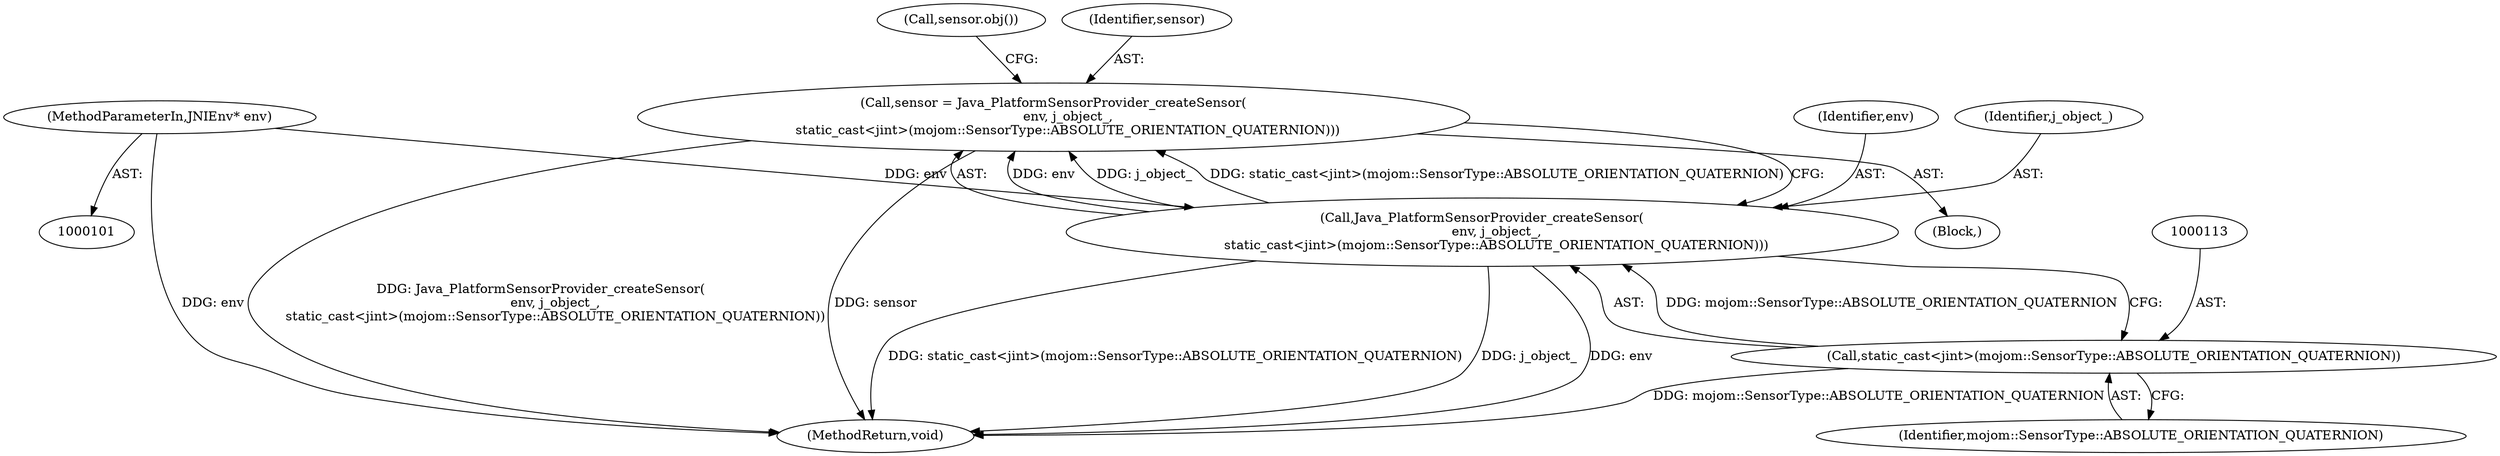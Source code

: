 digraph "0_Chrome_c0c8978849ac57e4ecd613ddc8ff7852a2054734_16@API" {
"1000107" [label="(Call,sensor = Java_PlatformSensorProvider_createSensor(\n       env, j_object_,\n       static_cast<jint>(mojom::SensorType::ABSOLUTE_ORIENTATION_QUATERNION)))"];
"1000109" [label="(Call,Java_PlatformSensorProvider_createSensor(\n       env, j_object_,\n       static_cast<jint>(mojom::SensorType::ABSOLUTE_ORIENTATION_QUATERNION)))"];
"1000102" [label="(MethodParameterIn,JNIEnv* env)"];
"1000112" [label="(Call,static_cast<jint>(mojom::SensorType::ABSOLUTE_ORIENTATION_QUATERNION))"];
"1000110" [label="(Identifier,env)"];
"1000114" [label="(Identifier,mojom::SensorType::ABSOLUTE_ORIENTATION_QUATERNION)"];
"1000150" [label="(MethodReturn,void)"];
"1000112" [label="(Call,static_cast<jint>(mojom::SensorType::ABSOLUTE_ORIENTATION_QUATERNION))"];
"1000109" [label="(Call,Java_PlatformSensorProvider_createSensor(\n       env, j_object_,\n       static_cast<jint>(mojom::SensorType::ABSOLUTE_ORIENTATION_QUATERNION)))"];
"1000116" [label="(Call,sensor.obj())"];
"1000108" [label="(Identifier,sensor)"];
"1000107" [label="(Call,sensor = Java_PlatformSensorProvider_createSensor(\n       env, j_object_,\n       static_cast<jint>(mojom::SensorType::ABSOLUTE_ORIENTATION_QUATERNION)))"];
"1000105" [label="(Block,)"];
"1000111" [label="(Identifier,j_object_)"];
"1000102" [label="(MethodParameterIn,JNIEnv* env)"];
"1000107" -> "1000105"  [label="AST: "];
"1000107" -> "1000109"  [label="CFG: "];
"1000108" -> "1000107"  [label="AST: "];
"1000109" -> "1000107"  [label="AST: "];
"1000116" -> "1000107"  [label="CFG: "];
"1000107" -> "1000150"  [label="DDG: sensor"];
"1000107" -> "1000150"  [label="DDG: Java_PlatformSensorProvider_createSensor(\n       env, j_object_,\n       static_cast<jint>(mojom::SensorType::ABSOLUTE_ORIENTATION_QUATERNION))"];
"1000109" -> "1000107"  [label="DDG: env"];
"1000109" -> "1000107"  [label="DDG: j_object_"];
"1000109" -> "1000107"  [label="DDG: static_cast<jint>(mojom::SensorType::ABSOLUTE_ORIENTATION_QUATERNION)"];
"1000109" -> "1000112"  [label="CFG: "];
"1000110" -> "1000109"  [label="AST: "];
"1000111" -> "1000109"  [label="AST: "];
"1000112" -> "1000109"  [label="AST: "];
"1000109" -> "1000150"  [label="DDG: env"];
"1000109" -> "1000150"  [label="DDG: static_cast<jint>(mojom::SensorType::ABSOLUTE_ORIENTATION_QUATERNION)"];
"1000109" -> "1000150"  [label="DDG: j_object_"];
"1000102" -> "1000109"  [label="DDG: env"];
"1000112" -> "1000109"  [label="DDG: mojom::SensorType::ABSOLUTE_ORIENTATION_QUATERNION"];
"1000102" -> "1000101"  [label="AST: "];
"1000102" -> "1000150"  [label="DDG: env"];
"1000112" -> "1000114"  [label="CFG: "];
"1000113" -> "1000112"  [label="AST: "];
"1000114" -> "1000112"  [label="AST: "];
"1000112" -> "1000150"  [label="DDG: mojom::SensorType::ABSOLUTE_ORIENTATION_QUATERNION"];
}

